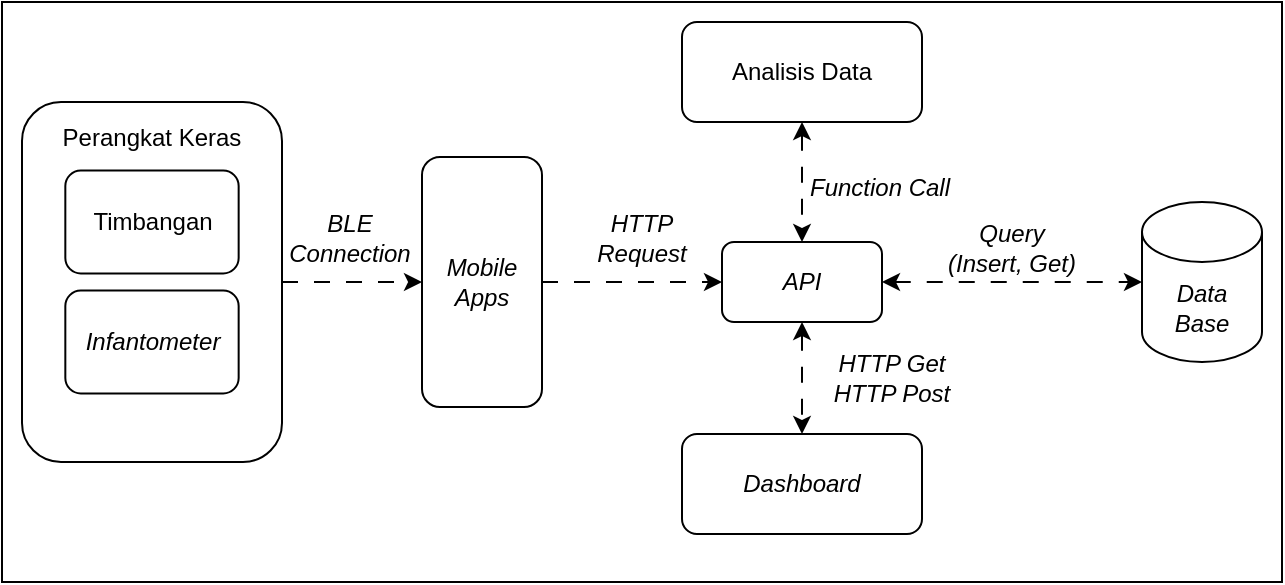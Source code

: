 <mxfile version="28.0.4">
  <diagram name="Halaman-1" id="E5cZMdCsvft8JGnmLrMt">
    <mxGraphModel dx="1426" dy="777" grid="1" gridSize="10" guides="1" tooltips="1" connect="1" arrows="1" fold="1" page="1" pageScale="1" pageWidth="827" pageHeight="1169" math="0" shadow="0">
      <root>
        <mxCell id="0" />
        <mxCell id="1" parent="0" />
        <mxCell id="Uf99ch3WYMbC0wWUNkMv-30" value="" style="rounded=0;whiteSpace=wrap;html=1;" vertex="1" parent="1">
          <mxGeometry x="70" y="130" width="640" height="290" as="geometry" />
        </mxCell>
        <mxCell id="Uf99ch3WYMbC0wWUNkMv-31" value="" style="edgeStyle=orthogonalEdgeStyle;rounded=0;orthogonalLoop=1;jettySize=auto;html=1;dashed=1;dashPattern=8 8;" edge="1" parent="1" source="Uf99ch3WYMbC0wWUNkMv-32" target="Uf99ch3WYMbC0wWUNkMv-33">
          <mxGeometry relative="1" as="geometry" />
        </mxCell>
        <mxCell id="Uf99ch3WYMbC0wWUNkMv-32" value="&lt;i&gt;Mobile Apps&lt;/i&gt;" style="rounded=1;whiteSpace=wrap;html=1;" vertex="1" parent="1">
          <mxGeometry x="280" y="207.5" width="60" height="125" as="geometry" />
        </mxCell>
        <mxCell id="Uf99ch3WYMbC0wWUNkMv-33" value="&lt;i&gt;API&lt;/i&gt;" style="rounded=1;whiteSpace=wrap;html=1;" vertex="1" parent="1">
          <mxGeometry x="430" y="250" width="80" height="40" as="geometry" />
        </mxCell>
        <mxCell id="Uf99ch3WYMbC0wWUNkMv-34" value="&lt;i&gt;Data&lt;/i&gt;&lt;div&gt;&lt;i&gt;Base&lt;/i&gt;&lt;/div&gt;" style="shape=cylinder3;whiteSpace=wrap;html=1;boundedLbl=1;backgroundOutline=1;size=15;" vertex="1" parent="1">
          <mxGeometry x="640" y="230" width="60" height="80" as="geometry" />
        </mxCell>
        <mxCell id="Uf99ch3WYMbC0wWUNkMv-35" value="Analisis Data" style="rounded=1;whiteSpace=wrap;html=1;" vertex="1" parent="1">
          <mxGeometry x="410" y="140" width="120" height="50" as="geometry" />
        </mxCell>
        <mxCell id="Uf99ch3WYMbC0wWUNkMv-36" value="&lt;i&gt;Dashboard&lt;/i&gt;" style="rounded=1;whiteSpace=wrap;html=1;" vertex="1" parent="1">
          <mxGeometry x="410" y="346" width="120" height="50" as="geometry" />
        </mxCell>
        <mxCell id="Uf99ch3WYMbC0wWUNkMv-37" value="" style="group" vertex="1" connectable="0" parent="1">
          <mxGeometry x="80" y="180" width="130" height="180" as="geometry" />
        </mxCell>
        <mxCell id="Uf99ch3WYMbC0wWUNkMv-38" value="&lt;div&gt;&lt;br&gt;&lt;/div&gt;&lt;div&gt;&lt;br&gt;&lt;/div&gt;Perangkat Keras&lt;div&gt;&lt;br&gt;&lt;/div&gt;&lt;div&gt;&lt;br&gt;&lt;/div&gt;&lt;div&gt;&lt;br&gt;&lt;/div&gt;&lt;div&gt;&lt;br&gt;&lt;/div&gt;&lt;div&gt;&lt;br&gt;&lt;/div&gt;&lt;div&gt;&lt;br&gt;&lt;/div&gt;&lt;div&gt;&lt;br&gt;&lt;/div&gt;&lt;div&gt;&lt;br&gt;&lt;/div&gt;&lt;div&gt;&lt;br&gt;&lt;/div&gt;&lt;div&gt;&lt;br&gt;&lt;/div&gt;&lt;div&gt;&lt;br&gt;&lt;/div&gt;&lt;div&gt;&lt;br&gt;&lt;/div&gt;" style="rounded=1;whiteSpace=wrap;html=1;" vertex="1" parent="Uf99ch3WYMbC0wWUNkMv-37">
          <mxGeometry width="130" height="180" as="geometry" />
        </mxCell>
        <mxCell id="Uf99ch3WYMbC0wWUNkMv-39" value="Timbangan" style="rounded=1;whiteSpace=wrap;html=1;" vertex="1" parent="Uf99ch3WYMbC0wWUNkMv-37">
          <mxGeometry x="21.667" y="34.286" width="86.667" height="51.429" as="geometry" />
        </mxCell>
        <mxCell id="Uf99ch3WYMbC0wWUNkMv-40" value="&lt;i&gt;Infantometer&lt;/i&gt;" style="rounded=1;whiteSpace=wrap;html=1;" vertex="1" parent="Uf99ch3WYMbC0wWUNkMv-37">
          <mxGeometry x="21.667" y="94.286" width="86.667" height="51.429" as="geometry" />
        </mxCell>
        <mxCell id="Uf99ch3WYMbC0wWUNkMv-41" style="edgeStyle=orthogonalEdgeStyle;rounded=0;orthogonalLoop=1;jettySize=auto;html=1;exitX=1;exitY=0.5;exitDx=0;exitDy=0;entryX=0;entryY=0.5;entryDx=0;entryDy=0;dashed=1;dashPattern=8 8;" edge="1" parent="1" source="Uf99ch3WYMbC0wWUNkMv-38" target="Uf99ch3WYMbC0wWUNkMv-32">
          <mxGeometry relative="1" as="geometry" />
        </mxCell>
        <mxCell id="Uf99ch3WYMbC0wWUNkMv-42" value="BLE Connection" style="text;html=1;align=center;verticalAlign=middle;whiteSpace=wrap;rounded=0;fontStyle=2" vertex="1" parent="1">
          <mxGeometry x="214" y="233" width="60" height="30" as="geometry" />
        </mxCell>
        <mxCell id="Uf99ch3WYMbC0wWUNkMv-43" value="HTTP Get&lt;div&gt;HTTP Post&lt;/div&gt;" style="text;html=1;align=center;verticalAlign=middle;whiteSpace=wrap;rounded=0;fontStyle=2" vertex="1" parent="1">
          <mxGeometry x="480" y="302.5" width="70" height="30" as="geometry" />
        </mxCell>
        <mxCell id="Uf99ch3WYMbC0wWUNkMv-44" value="" style="endArrow=classic;startArrow=classic;html=1;rounded=0;exitX=0.5;exitY=1;exitDx=0;exitDy=0;entryX=0.5;entryY=0;entryDx=0;entryDy=0;dashed=1;dashPattern=8 8;" edge="1" parent="1" source="Uf99ch3WYMbC0wWUNkMv-33" target="Uf99ch3WYMbC0wWUNkMv-36">
          <mxGeometry width="50" height="50" relative="1" as="geometry">
            <mxPoint x="520" y="350" as="sourcePoint" />
            <mxPoint x="430" y="340" as="targetPoint" />
          </mxGeometry>
        </mxCell>
        <mxCell id="Uf99ch3WYMbC0wWUNkMv-45" value="" style="endArrow=classic;startArrow=classic;html=1;rounded=0;exitX=1;exitY=0.5;exitDx=0;exitDy=0;dashed=1;dashPattern=8 8;" edge="1" parent="1" source="Uf99ch3WYMbC0wWUNkMv-33" target="Uf99ch3WYMbC0wWUNkMv-34">
          <mxGeometry width="50" height="50" relative="1" as="geometry">
            <mxPoint x="520" y="280" as="sourcePoint" />
            <mxPoint x="580" y="260" as="targetPoint" />
          </mxGeometry>
        </mxCell>
        <mxCell id="Uf99ch3WYMbC0wWUNkMv-46" value="" style="endArrow=classic;startArrow=classic;html=1;rounded=0;dashed=1;dashPattern=8 8;entryX=0.5;entryY=0;entryDx=0;entryDy=0;" edge="1" parent="1" source="Uf99ch3WYMbC0wWUNkMv-35" target="Uf99ch3WYMbC0wWUNkMv-33">
          <mxGeometry width="50" height="50" relative="1" as="geometry">
            <mxPoint x="469.5" y="180" as="sourcePoint" />
            <mxPoint x="470" y="220" as="targetPoint" />
          </mxGeometry>
        </mxCell>
        <mxCell id="Uf99ch3WYMbC0wWUNkMv-47" value="HTTP Request" style="text;html=1;align=center;verticalAlign=middle;whiteSpace=wrap;rounded=0;fontStyle=2" vertex="1" parent="1">
          <mxGeometry x="360" y="233" width="60" height="30" as="geometry" />
        </mxCell>
        <mxCell id="Uf99ch3WYMbC0wWUNkMv-48" value="Function Call" style="text;html=1;align=center;verticalAlign=middle;whiteSpace=wrap;rounded=0;fontStyle=2" vertex="1" parent="1">
          <mxGeometry x="464" y="207.5" width="90" height="30" as="geometry" />
        </mxCell>
        <mxCell id="Uf99ch3WYMbC0wWUNkMv-49" value="Query (Insert, Get)" style="text;html=1;align=center;verticalAlign=middle;whiteSpace=wrap;rounded=0;fontStyle=2" vertex="1" parent="1">
          <mxGeometry x="540" y="237.5" width="70" height="30" as="geometry" />
        </mxCell>
      </root>
    </mxGraphModel>
  </diagram>
</mxfile>
